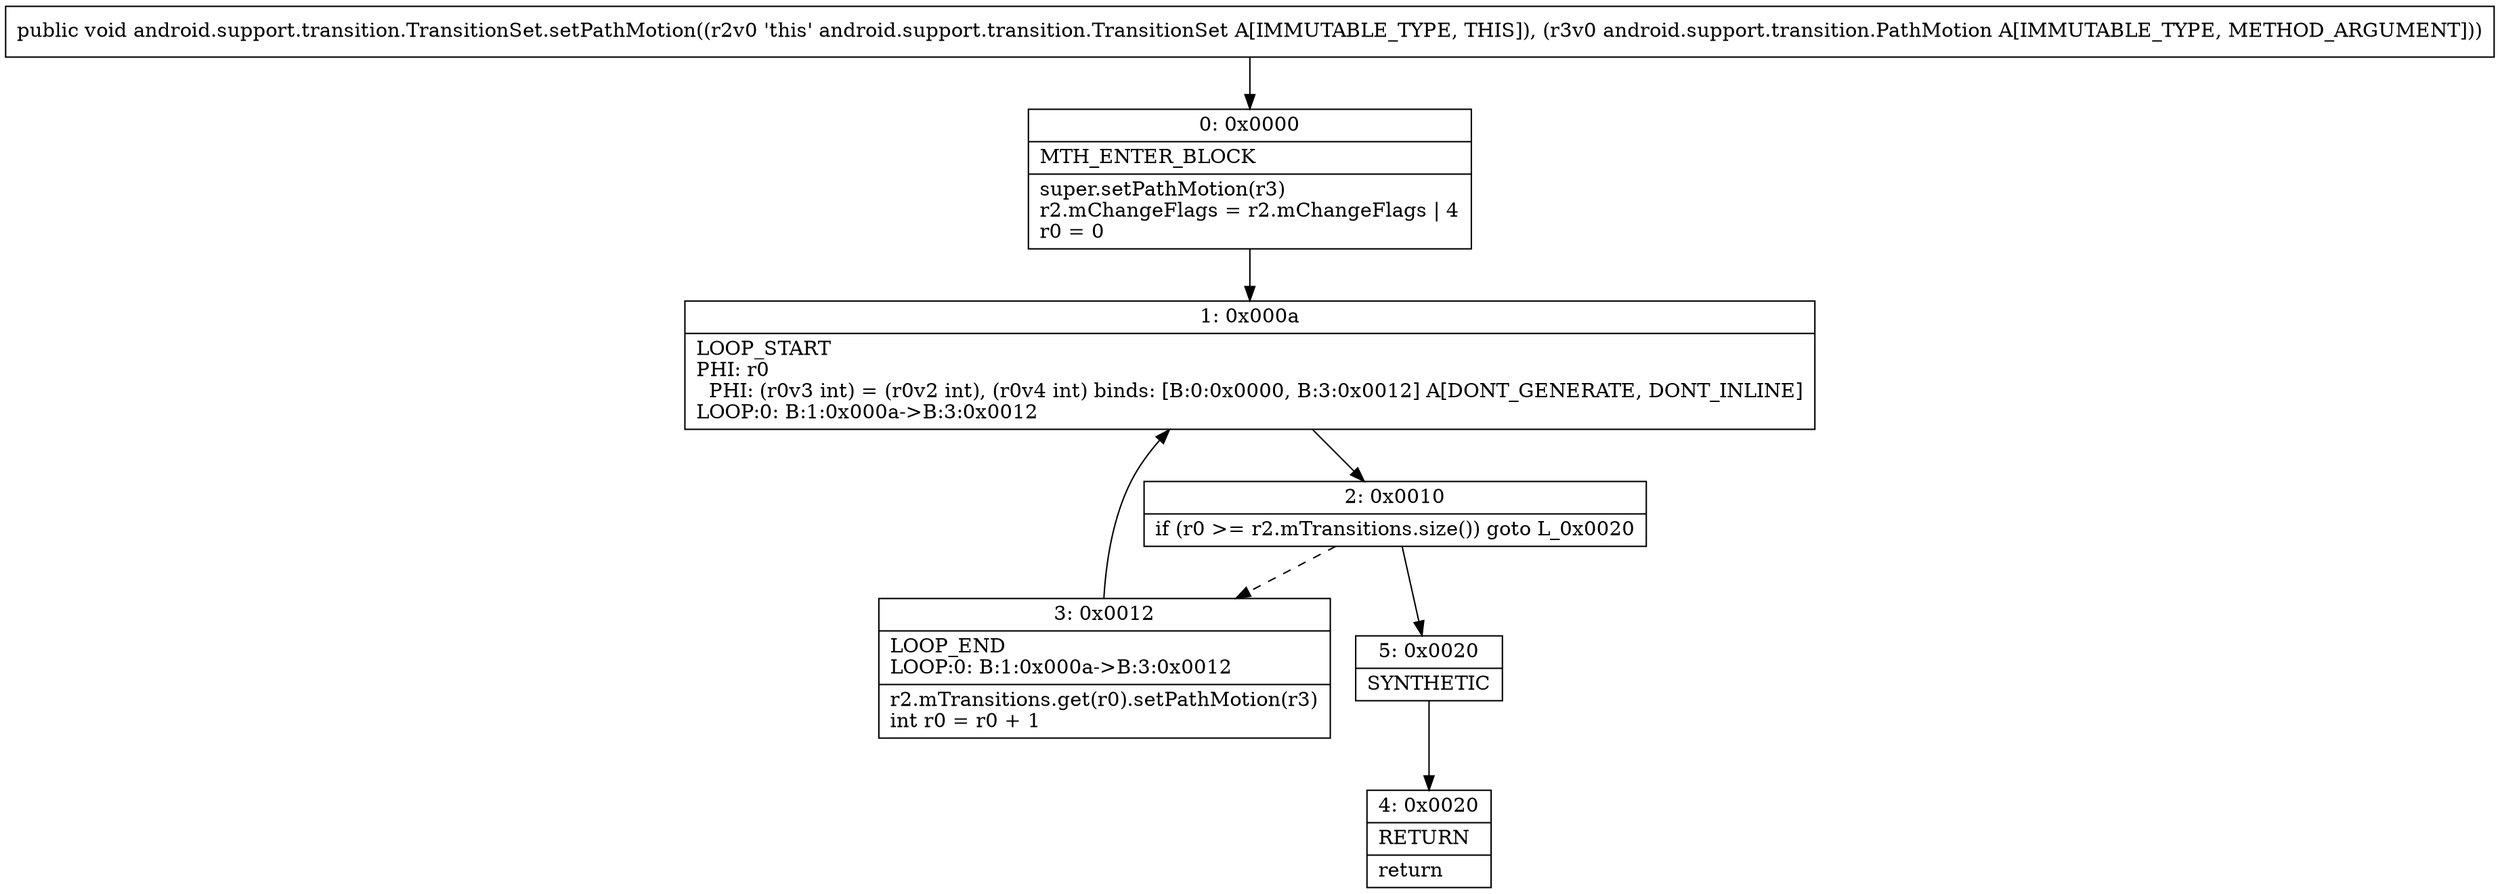 digraph "CFG forandroid.support.transition.TransitionSet.setPathMotion(Landroid\/support\/transition\/PathMotion;)V" {
Node_0 [shape=record,label="{0\:\ 0x0000|MTH_ENTER_BLOCK\l|super.setPathMotion(r3)\lr2.mChangeFlags = r2.mChangeFlags \| 4\lr0 = 0\l}"];
Node_1 [shape=record,label="{1\:\ 0x000a|LOOP_START\lPHI: r0 \l  PHI: (r0v3 int) = (r0v2 int), (r0v4 int) binds: [B:0:0x0000, B:3:0x0012] A[DONT_GENERATE, DONT_INLINE]\lLOOP:0: B:1:0x000a\-\>B:3:0x0012\l}"];
Node_2 [shape=record,label="{2\:\ 0x0010|if (r0 \>= r2.mTransitions.size()) goto L_0x0020\l}"];
Node_3 [shape=record,label="{3\:\ 0x0012|LOOP_END\lLOOP:0: B:1:0x000a\-\>B:3:0x0012\l|r2.mTransitions.get(r0).setPathMotion(r3)\lint r0 = r0 + 1\l}"];
Node_4 [shape=record,label="{4\:\ 0x0020|RETURN\l|return\l}"];
Node_5 [shape=record,label="{5\:\ 0x0020|SYNTHETIC\l}"];
MethodNode[shape=record,label="{public void android.support.transition.TransitionSet.setPathMotion((r2v0 'this' android.support.transition.TransitionSet A[IMMUTABLE_TYPE, THIS]), (r3v0 android.support.transition.PathMotion A[IMMUTABLE_TYPE, METHOD_ARGUMENT])) }"];
MethodNode -> Node_0;
Node_0 -> Node_1;
Node_1 -> Node_2;
Node_2 -> Node_3[style=dashed];
Node_2 -> Node_5;
Node_3 -> Node_1;
Node_5 -> Node_4;
}


